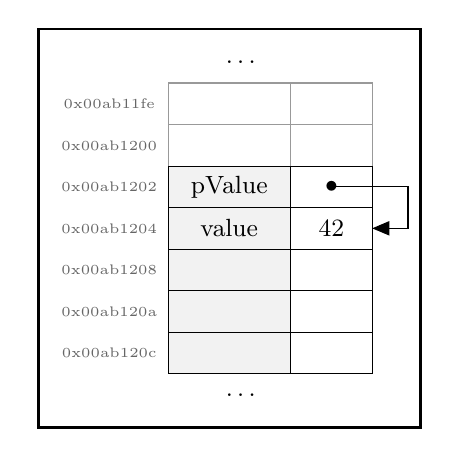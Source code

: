 \usetikzlibrary{arrows} % deprecated. use: arrows.meta

%\resizebox {\columnwidth} {!} {    % (2) scale to exact column width
\begin{tikzpicture}[
      background rectangle/.style={fill=white,draw=black,line width=1pt}, show background rectangle,
      every node/.style={align=center, font=\small, minimum height=1.5em, minimum width=1.5cm,node distance=0cm},
        line/.style={ draw, line width=3pt },
        cell/.style = {rectangle, draw, text width=1.3cm,outer sep=0pt, rectangle split, rectangle split horizontal, rectangle split parts=2,
          rectangle split part fill={black!5,white} },
        capx/.style = {rectangle, draw, text width=1.3cm, color=black!40,outer sep=0pt, rectangle split, rectangle split horizontal, rectangle split parts=2},
        clabel/.style = {font=\tiny,text=black!60},
      scale=1.0,
      every node/.append style={transform shape},   % (1) scale here first approx. lines stay.
    %  every node/.append style={draw},
        ]
    
\tikzstyle{key}= [text width=1.3cm]
\tikzstyle{val}= [text width=0.8cm]

       \node at(0,0) [capx] (n0) { \nodepart[key]{one} \nodepart[val]{two} };
       \node[below=of n0,capx] (n1) { \nodepart[key]{one} \nodepart[val]{two} };

       \node[below=of n1,cell] (n2) { \nodepart[key]{one} pValue \nodepart[val]{two} $\bullet$ };    
       \node[below=of n2,cell] (n3) { \nodepart[key]{one} value \nodepart[val]{two} 42};
          \draw [draw=black,arrows={-triangle 45}] ([xshift=-0.5cm]n2.east) -- ([xshift=3ex]n2.east) -- ([xshift=3ex]n3.east) -- (n3.east);
       \node[below=of n3,cell] (n4) { \nodepart[key]{one} \nodepart[val]{two} };
       \node[below=of n4,cell] (n5) { \nodepart[key]{one} \nodepart[val]{two} };
       \node[below=of n5,cell] (n6) { \nodepart[key]{one} \nodepart[val]{two} };

       \node[below=of n6,xshift=-1em] (dtop) {\ldots};
       \node[above=of n0,xshift=-1em] (dbot) {\ldots};

	\node[left=of n0,clabel] (m0) {0x00ab11fe};
	\node[left=of n1,clabel] (m1) {0x00ab1200};
	\node[left=of n2,clabel] (m2) {0x00ab1202};
	\node[left=of n3,clabel] (m3) {0x00ab1204};
	\node[left=of n4,clabel] (m4) {0x00ab1208};
	\node[left=of n5,clabel] (m5) {0x00ab120a};
	\node[left=of n6,clabel] (m6) {0x00ab120c};
     
\end{tikzpicture}
%}%resizebox